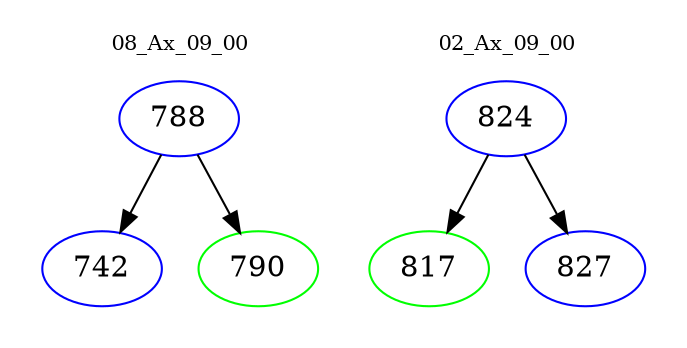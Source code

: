 digraph{
subgraph cluster_0 {
color = white
label = "08_Ax_09_00";
fontsize=10;
T0_788 [label="788", color="blue"]
T0_788 -> T0_742 [color="black"]
T0_742 [label="742", color="blue"]
T0_788 -> T0_790 [color="black"]
T0_790 [label="790", color="green"]
}
subgraph cluster_1 {
color = white
label = "02_Ax_09_00";
fontsize=10;
T1_824 [label="824", color="blue"]
T1_824 -> T1_817 [color="black"]
T1_817 [label="817", color="green"]
T1_824 -> T1_827 [color="black"]
T1_827 [label="827", color="blue"]
}
}
